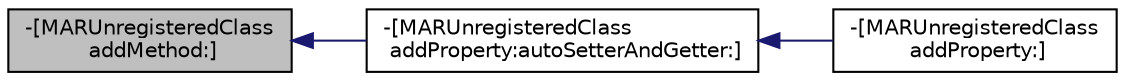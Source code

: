 digraph "-[MARUnregisteredClass addMethod:]"
{
  edge [fontname="Helvetica",fontsize="10",labelfontname="Helvetica",labelfontsize="10"];
  node [fontname="Helvetica",fontsize="10",shape=record];
  rankdir="LR";
  Node6 [label="-[MARUnregisteredClass\l addMethod:]",height=0.2,width=0.4,color="black", fillcolor="grey75", style="filled", fontcolor="black"];
  Node6 -> Node7 [dir="back",color="midnightblue",fontsize="10",style="solid"];
  Node7 [label="-[MARUnregisteredClass\l addProperty:autoSetterAndGetter:]",height=0.2,width=0.4,color="black", fillcolor="white", style="filled",URL="$interface_m_a_r_unregistered_class.html#ae488ab11298cf080a4e69df914a0089f"];
  Node7 -> Node8 [dir="back",color="midnightblue",fontsize="10",style="solid"];
  Node8 [label="-[MARUnregisteredClass\l addProperty:]",height=0.2,width=0.4,color="black", fillcolor="white", style="filled",URL="$interface_m_a_r_unregistered_class.html#afe38f5df71ee6cdcdf4b890b4d1c5a43"];
}
